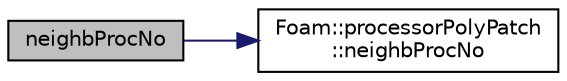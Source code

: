 digraph "neighbProcNo"
{
  bgcolor="transparent";
  edge [fontname="Helvetica",fontsize="10",labelfontname="Helvetica",labelfontsize="10"];
  node [fontname="Helvetica",fontsize="10",shape=record];
  rankdir="LR";
  Node189 [label="neighbProcNo",height=0.2,width=0.4,color="black", fillcolor="grey75", style="filled", fontcolor="black"];
  Node189 -> Node190 [color="midnightblue",fontsize="10",style="solid",fontname="Helvetica"];
  Node190 [label="Foam::processorPolyPatch\l::neighbProcNo",height=0.2,width=0.4,color="black",URL="$a28609.html#a4d1aa3e127a8e181c7927147575928d3",tooltip="Return neigbour processor number. "];
}
